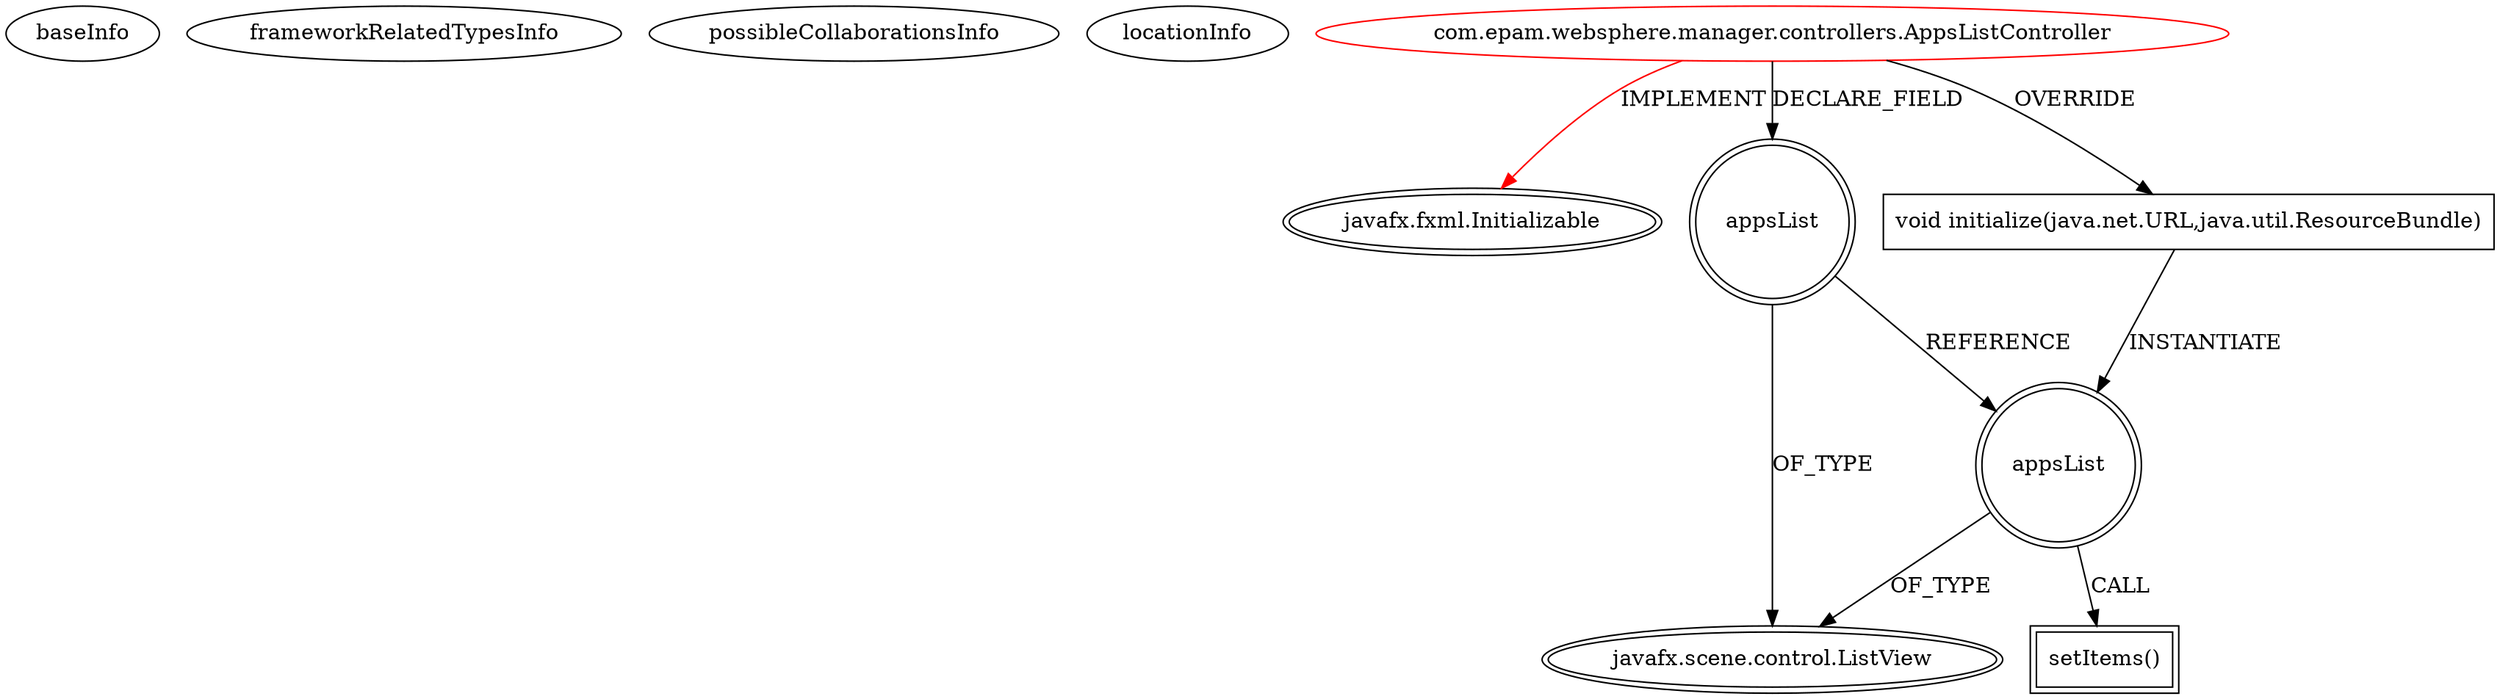 digraph {
baseInfo[graphId=1983,category="extension_graph",isAnonymous=false,possibleRelation=false]
frameworkRelatedTypesInfo[0="javafx.fxml.Initializable"]
possibleCollaborationsInfo[]
locationInfo[projectName="azumarill-WebsphereManager",filePath="/azumarill-WebsphereManager/WebsphereManager-master/src/com/epam/websphere/manager/controllers/AppsListController.java",contextSignature="AppsListController",graphId="1983"]
0[label="com.epam.websphere.manager.controllers.AppsListController",vertexType="ROOT_CLIENT_CLASS_DECLARATION",isFrameworkType=false,color=red]
1[label="javafx.fxml.Initializable",vertexType="FRAMEWORK_INTERFACE_TYPE",isFrameworkType=true,peripheries=2]
2[label="appsList",vertexType="FIELD_DECLARATION",isFrameworkType=true,peripheries=2,shape=circle]
3[label="javafx.scene.control.ListView",vertexType="FRAMEWORK_CLASS_TYPE",isFrameworkType=true,peripheries=2]
4[label="void initialize(java.net.URL,java.util.ResourceBundle)",vertexType="OVERRIDING_METHOD_DECLARATION",isFrameworkType=false,shape=box]
5[label="appsList",vertexType="VARIABLE_EXPRESION",isFrameworkType=true,peripheries=2,shape=circle]
6[label="setItems()",vertexType="INSIDE_CALL",isFrameworkType=true,peripheries=2,shape=box]
0->1[label="IMPLEMENT",color=red]
0->2[label="DECLARE_FIELD"]
2->3[label="OF_TYPE"]
0->4[label="OVERRIDE"]
4->5[label="INSTANTIATE"]
2->5[label="REFERENCE"]
5->3[label="OF_TYPE"]
5->6[label="CALL"]
}
